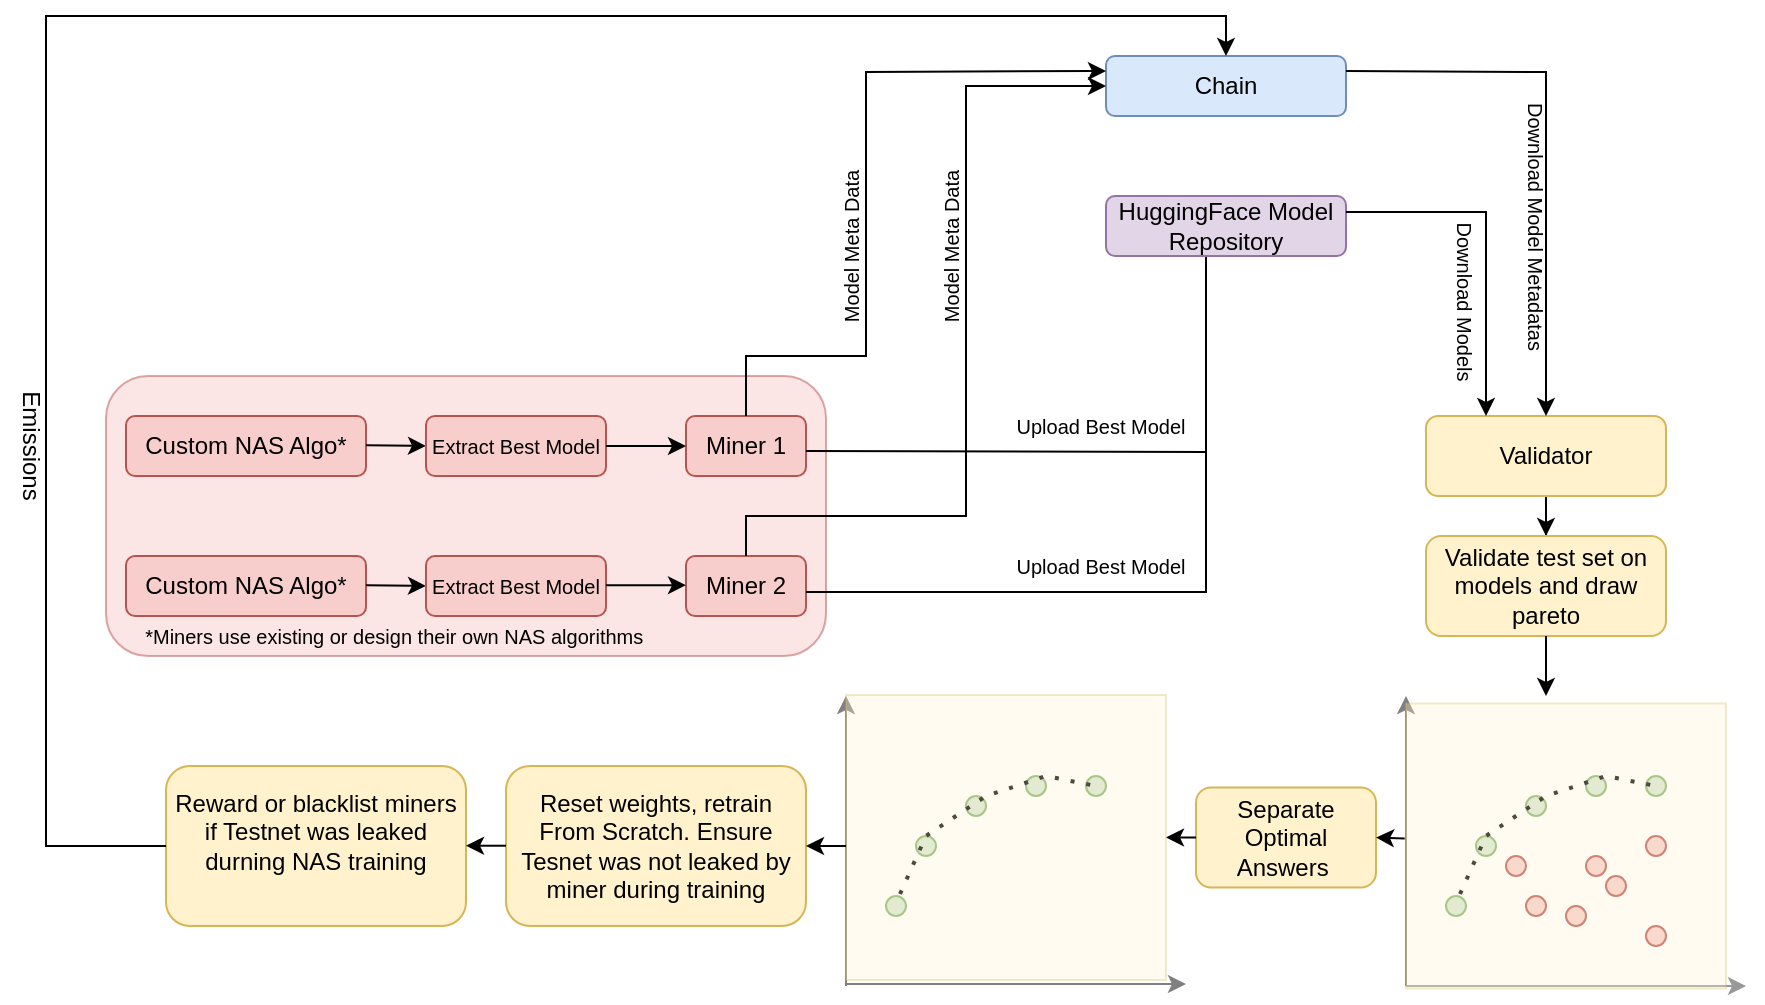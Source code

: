 <mxfile version="24.4.8" type="device">
  <diagram name="Page-1" id="LuQRrLr9n_kckGOL1ss9">
    <mxGraphModel dx="2045" dy="628" grid="1" gridSize="10" guides="1" tooltips="1" connect="1" arrows="1" fold="1" page="1" pageScale="1" pageWidth="850" pageHeight="1100" math="0" shadow="0">
      <root>
        <mxCell id="0" />
        <mxCell id="1" parent="0" />
        <mxCell id="bZqsr0Kt9vONqrTMV2RE-99" value="" style="rounded=1;whiteSpace=wrap;html=1;fillColor=#f8cecc;strokeColor=#b85450;opacity=50;" vertex="1" parent="1">
          <mxGeometry x="-110" y="260" width="360" height="140" as="geometry" />
        </mxCell>
        <mxCell id="bZqsr0Kt9vONqrTMV2RE-1" value="Miner 1" style="rounded=1;whiteSpace=wrap;html=1;fillColor=#f8cecc;strokeColor=#b85450;" vertex="1" parent="1">
          <mxGeometry x="180" y="280" width="60" height="30" as="geometry" />
        </mxCell>
        <mxCell id="bZqsr0Kt9vONqrTMV2RE-2" value="Miner 2" style="rounded=1;whiteSpace=wrap;html=1;fillColor=#f8cecc;strokeColor=#b85450;" vertex="1" parent="1">
          <mxGeometry x="180" y="350" width="60" height="30" as="geometry" />
        </mxCell>
        <mxCell id="bZqsr0Kt9vONqrTMV2RE-4" value="Chain" style="rounded=1;whiteSpace=wrap;html=1;fillColor=#dae8fc;strokeColor=#6c8ebf;" vertex="1" parent="1">
          <mxGeometry x="390" y="100" width="120" height="30" as="geometry" />
        </mxCell>
        <mxCell id="bZqsr0Kt9vONqrTMV2RE-5" value="Custom NAS Algo*" style="rounded=1;whiteSpace=wrap;html=1;fillColor=#f8cecc;strokeColor=#b85450;" vertex="1" parent="1">
          <mxGeometry x="-100" y="280" width="120" height="30" as="geometry" />
        </mxCell>
        <mxCell id="bZqsr0Kt9vONqrTMV2RE-6" value="Custom NAS Algo*" style="rounded=1;whiteSpace=wrap;html=1;fillColor=#f8cecc;strokeColor=#b85450;" vertex="1" parent="1">
          <mxGeometry x="-100" y="350" width="120" height="30" as="geometry" />
        </mxCell>
        <mxCell id="bZqsr0Kt9vONqrTMV2RE-8" value="" style="endArrow=classic;html=1;rounded=0;exitX=1;exitY=0.25;exitDx=0;exitDy=0;" edge="1" parent="1">
          <mxGeometry width="50" height="50" relative="1" as="geometry">
            <mxPoint x="240" y="297.5" as="sourcePoint" />
            <mxPoint x="440" y="190" as="targetPoint" />
            <Array as="points">
              <mxPoint x="440" y="298" />
            </Array>
          </mxGeometry>
        </mxCell>
        <mxCell id="bZqsr0Kt9vONqrTMV2RE-9" value="" style="endArrow=classic;html=1;rounded=0;exitX=1;exitY=0.25;exitDx=0;exitDy=0;entryX=0.5;entryY=1;entryDx=0;entryDy=0;" edge="1" parent="1">
          <mxGeometry width="50" height="50" relative="1" as="geometry">
            <mxPoint x="240" y="368" as="sourcePoint" />
            <mxPoint x="440" y="190" as="targetPoint" />
            <Array as="points">
              <mxPoint x="440" y="368" />
            </Array>
          </mxGeometry>
        </mxCell>
        <mxCell id="bZqsr0Kt9vONqrTMV2RE-10" value="HuggingFace Model Repository" style="rounded=1;whiteSpace=wrap;html=1;fillColor=#e1d5e7;strokeColor=#9673a6;" vertex="1" parent="1">
          <mxGeometry x="390" y="170" width="120" height="30" as="geometry" />
        </mxCell>
        <mxCell id="bZqsr0Kt9vONqrTMV2RE-11" value="" style="endArrow=classic;html=1;rounded=0;exitX=0.5;exitY=0;exitDx=0;exitDy=0;entryX=0;entryY=0.25;entryDx=0;entryDy=0;" edge="1" parent="1" source="bZqsr0Kt9vONqrTMV2RE-1" target="bZqsr0Kt9vONqrTMV2RE-4">
          <mxGeometry width="50" height="50" relative="1" as="geometry">
            <mxPoint x="180" y="261" as="sourcePoint" />
            <mxPoint x="330" y="88.5" as="targetPoint" />
            <Array as="points">
              <mxPoint x="210" y="250" />
              <mxPoint x="270" y="250" />
              <mxPoint x="270" y="108" />
            </Array>
          </mxGeometry>
        </mxCell>
        <mxCell id="bZqsr0Kt9vONqrTMV2RE-12" value="" style="endArrow=classic;html=1;rounded=0;exitX=0.5;exitY=0;exitDx=0;exitDy=0;entryX=0;entryY=0.5;entryDx=0;entryDy=0;" edge="1" parent="1" source="bZqsr0Kt9vONqrTMV2RE-2" target="bZqsr0Kt9vONqrTMV2RE-4">
          <mxGeometry width="50" height="50" relative="1" as="geometry">
            <mxPoint x="240" y="362.5" as="sourcePoint" />
            <mxPoint x="390" y="190" as="targetPoint" />
            <Array as="points">
              <mxPoint x="210" y="330" />
              <mxPoint x="320" y="330" />
              <mxPoint x="320" y="115" />
            </Array>
          </mxGeometry>
        </mxCell>
        <mxCell id="bZqsr0Kt9vONqrTMV2RE-88" value="" style="edgeStyle=orthogonalEdgeStyle;rounded=0;orthogonalLoop=1;jettySize=auto;html=1;" edge="1" parent="1" source="bZqsr0Kt9vONqrTMV2RE-13" target="bZqsr0Kt9vONqrTMV2RE-59">
          <mxGeometry relative="1" as="geometry" />
        </mxCell>
        <mxCell id="bZqsr0Kt9vONqrTMV2RE-13" value="Validator" style="rounded=1;whiteSpace=wrap;html=1;fillColor=#fff2cc;strokeColor=#d6b656;" vertex="1" parent="1">
          <mxGeometry x="550" y="280" width="120" height="40" as="geometry" />
        </mxCell>
        <mxCell id="bZqsr0Kt9vONqrTMV2RE-15" value="" style="endArrow=classic;html=1;rounded=0;entryX=0.5;entryY=0;entryDx=0;entryDy=0;exitX=1;exitY=0.25;exitDx=0;exitDy=0;" edge="1" parent="1" source="bZqsr0Kt9vONqrTMV2RE-4" target="bZqsr0Kt9vONqrTMV2RE-13">
          <mxGeometry width="50" height="50" relative="1" as="geometry">
            <mxPoint x="610" y="120" as="sourcePoint" />
            <mxPoint x="450" y="360" as="targetPoint" />
            <Array as="points">
              <mxPoint x="610" y="108" />
            </Array>
          </mxGeometry>
        </mxCell>
        <mxCell id="bZqsr0Kt9vONqrTMV2RE-16" value="" style="endArrow=classic;html=1;rounded=0;entryX=0.25;entryY=0;entryDx=0;entryDy=0;exitX=1;exitY=0.25;exitDx=0;exitDy=0;" edge="1" parent="1" target="bZqsr0Kt9vONqrTMV2RE-13">
          <mxGeometry width="50" height="50" relative="1" as="geometry">
            <mxPoint x="510" y="178" as="sourcePoint" />
            <mxPoint x="610" y="350" as="targetPoint" />
            <Array as="points">
              <mxPoint x="580" y="178" />
            </Array>
          </mxGeometry>
        </mxCell>
        <mxCell id="bZqsr0Kt9vONqrTMV2RE-19" value="" style="endArrow=classic;html=1;rounded=0;strokeColor=#999999;" edge="1" parent="1">
          <mxGeometry width="50" height="50" relative="1" as="geometry">
            <mxPoint x="540" y="565" as="sourcePoint" />
            <mxPoint x="710" y="565" as="targetPoint" />
          </mxGeometry>
        </mxCell>
        <mxCell id="bZqsr0Kt9vONqrTMV2RE-20" value="" style="endArrow=classic;html=1;rounded=0;strokeColor=#808080;" edge="1" parent="1">
          <mxGeometry width="50" height="50" relative="1" as="geometry">
            <mxPoint x="540" y="565" as="sourcePoint" />
            <mxPoint x="540" y="420" as="targetPoint" />
          </mxGeometry>
        </mxCell>
        <mxCell id="bZqsr0Kt9vONqrTMV2RE-21" value="" style="ellipse;whiteSpace=wrap;html=1;aspect=fixed;fillColor=#d5e8d4;strokeColor=#82b366;" vertex="1" parent="1">
          <mxGeometry x="600" y="470" width="10" height="10" as="geometry" />
        </mxCell>
        <mxCell id="bZqsr0Kt9vONqrTMV2RE-23" value="" style="ellipse;whiteSpace=wrap;html=1;aspect=fixed;fillColor=#d5e8d4;strokeColor=#82b366;" vertex="1" parent="1">
          <mxGeometry x="575" y="490" width="10" height="10" as="geometry" />
        </mxCell>
        <mxCell id="bZqsr0Kt9vONqrTMV2RE-24" value="" style="ellipse;whiteSpace=wrap;html=1;aspect=fixed;fillColor=#f8cecc;strokeColor=#b85450;" vertex="1" parent="1">
          <mxGeometry x="600" y="520" width="10" height="10" as="geometry" />
        </mxCell>
        <mxCell id="bZqsr0Kt9vONqrTMV2RE-25" value="" style="ellipse;whiteSpace=wrap;html=1;aspect=fixed;fillColor=#f8cecc;strokeColor=#b85450;" vertex="1" parent="1">
          <mxGeometry x="630" y="500" width="10" height="10" as="geometry" />
        </mxCell>
        <mxCell id="bZqsr0Kt9vONqrTMV2RE-26" value="" style="ellipse;whiteSpace=wrap;html=1;aspect=fixed;fillColor=#f8cecc;strokeColor=#b85450;" vertex="1" parent="1">
          <mxGeometry x="640" y="510" width="10" height="10" as="geometry" />
        </mxCell>
        <mxCell id="bZqsr0Kt9vONqrTMV2RE-27" value="" style="ellipse;whiteSpace=wrap;html=1;aspect=fixed;fillColor=#d5e8d4;strokeColor=#82b366;" vertex="1" parent="1">
          <mxGeometry x="630" y="460" width="10" height="10" as="geometry" />
        </mxCell>
        <mxCell id="bZqsr0Kt9vONqrTMV2RE-28" value="" style="ellipse;whiteSpace=wrap;html=1;aspect=fixed;fillColor=#d5e8d4;strokeColor=#82b366;" vertex="1" parent="1">
          <mxGeometry x="560" y="520" width="10" height="10" as="geometry" />
        </mxCell>
        <mxCell id="bZqsr0Kt9vONqrTMV2RE-29" value="" style="ellipse;whiteSpace=wrap;html=1;aspect=fixed;fillColor=#f8cecc;strokeColor=#b85450;" vertex="1" parent="1">
          <mxGeometry x="660" y="490" width="10" height="10" as="geometry" />
        </mxCell>
        <mxCell id="bZqsr0Kt9vONqrTMV2RE-30" value="" style="ellipse;whiteSpace=wrap;html=1;aspect=fixed;fillColor=#f8cecc;strokeColor=#b85450;" vertex="1" parent="1">
          <mxGeometry x="660" y="535" width="10" height="10" as="geometry" />
        </mxCell>
        <mxCell id="bZqsr0Kt9vONqrTMV2RE-31" value="" style="ellipse;whiteSpace=wrap;html=1;aspect=fixed;fillColor=#d5e8d4;strokeColor=#82b366;" vertex="1" parent="1">
          <mxGeometry x="660" y="460" width="10" height="10" as="geometry" />
        </mxCell>
        <mxCell id="bZqsr0Kt9vONqrTMV2RE-32" value="" style="ellipse;whiteSpace=wrap;html=1;aspect=fixed;fillColor=#f8cecc;strokeColor=#b85450;" vertex="1" parent="1">
          <mxGeometry x="620" y="525" width="10" height="10" as="geometry" />
        </mxCell>
        <mxCell id="bZqsr0Kt9vONqrTMV2RE-33" value="" style="ellipse;whiteSpace=wrap;html=1;aspect=fixed;fillColor=#f8cecc;strokeColor=#b85450;" vertex="1" parent="1">
          <mxGeometry x="590" y="500" width="10" height="10" as="geometry" />
        </mxCell>
        <mxCell id="bZqsr0Kt9vONqrTMV2RE-38" value="" style="endArrow=none;dashed=1;html=1;dashPattern=1 3;strokeWidth=2;rounded=0;exitX=0.5;exitY=0;exitDx=0;exitDy=0;" edge="1" parent="1">
          <mxGeometry width="50" height="50" relative="1" as="geometry">
            <mxPoint x="567" y="519" as="sourcePoint" />
            <mxPoint x="665" y="465" as="targetPoint" />
            <Array as="points">
              <mxPoint x="580" y="490" />
              <mxPoint x="610" y="470" />
              <mxPoint x="640" y="460" />
            </Array>
          </mxGeometry>
        </mxCell>
        <mxCell id="bZqsr0Kt9vONqrTMV2RE-59" value="Validate test set on models and draw pareto" style="rounded=1;whiteSpace=wrap;html=1;fillColor=#fff2cc;strokeColor=#d6b656;" vertex="1" parent="1">
          <mxGeometry x="550" y="340" width="120" height="50" as="geometry" />
        </mxCell>
        <mxCell id="bZqsr0Kt9vONqrTMV2RE-62" value="Reset weights, retrain&lt;br&gt;From Scratch. Ensure Tesnet was not leaked by miner during training" style="rounded=1;whiteSpace=wrap;html=1;fillColor=#fff2cc;strokeColor=#d6b656;" vertex="1" parent="1">
          <mxGeometry x="90" y="455" width="150" height="80" as="geometry" />
        </mxCell>
        <mxCell id="bZqsr0Kt9vONqrTMV2RE-63" value="" style="endArrow=classic;html=1;rounded=0;exitX=1;exitY=0.5;exitDx=0;exitDy=0;entryX=0;entryY=0.5;entryDx=0;entryDy=0;" edge="1" parent="1" target="bZqsr0Kt9vONqrTMV2RE-112">
          <mxGeometry width="50" height="50" relative="1" as="geometry">
            <mxPoint x="20" y="364.58" as="sourcePoint" />
            <mxPoint x="120" y="364.58" as="targetPoint" />
          </mxGeometry>
        </mxCell>
        <mxCell id="bZqsr0Kt9vONqrTMV2RE-64" value="" style="endArrow=classic;html=1;rounded=0;exitX=1;exitY=0.5;exitDx=0;exitDy=0;entryX=0;entryY=0.5;entryDx=0;entryDy=0;" edge="1" parent="1" target="bZqsr0Kt9vONqrTMV2RE-111">
          <mxGeometry width="50" height="50" relative="1" as="geometry">
            <mxPoint x="20" y="294.58" as="sourcePoint" />
            <mxPoint x="120" y="294.58" as="targetPoint" />
          </mxGeometry>
        </mxCell>
        <mxCell id="bZqsr0Kt9vONqrTMV2RE-65" value="&lt;font style=&quot;font-size: 10px;&quot;&gt;Upload Best Model&lt;/font&gt;" style="text;html=1;align=center;verticalAlign=middle;whiteSpace=wrap;rounded=0;" vertex="1" parent="1">
          <mxGeometry x="315" y="270" width="145" height="30" as="geometry" />
        </mxCell>
        <mxCell id="bZqsr0Kt9vONqrTMV2RE-69" value="&lt;font style=&quot;font-size: 10px;&quot;&gt;Model Meta Data&lt;/font&gt;" style="text;html=1;align=center;verticalAlign=middle;whiteSpace=wrap;rounded=0;rotation=-90;" vertex="1" parent="1">
          <mxGeometry x="190" y="180" width="145" height="30" as="geometry" />
        </mxCell>
        <mxCell id="bZqsr0Kt9vONqrTMV2RE-70" value="&lt;font style=&quot;font-size: 10px;&quot;&gt;Model Meta Data&lt;/font&gt;" style="text;html=1;align=center;verticalAlign=middle;whiteSpace=wrap;rounded=0;rotation=-90;" vertex="1" parent="1">
          <mxGeometry x="240" y="180" width="145" height="30" as="geometry" />
        </mxCell>
        <mxCell id="bZqsr0Kt9vONqrTMV2RE-71" value="" style="endArrow=classic;html=1;rounded=0;strokeColor=#808080;" edge="1" parent="1">
          <mxGeometry width="50" height="50" relative="1" as="geometry">
            <mxPoint x="260" y="564" as="sourcePoint" />
            <mxPoint x="430" y="564" as="targetPoint" />
          </mxGeometry>
        </mxCell>
        <mxCell id="bZqsr0Kt9vONqrTMV2RE-72" value="" style="endArrow=classic;html=1;rounded=0;strokeColor=#808080;" edge="1" parent="1">
          <mxGeometry width="50" height="50" relative="1" as="geometry">
            <mxPoint x="260" y="565" as="sourcePoint" />
            <mxPoint x="260" y="420" as="targetPoint" />
          </mxGeometry>
        </mxCell>
        <mxCell id="bZqsr0Kt9vONqrTMV2RE-73" value="" style="ellipse;whiteSpace=wrap;html=1;aspect=fixed;fillColor=#d5e8d4;strokeColor=#82b366;" vertex="1" parent="1">
          <mxGeometry x="320" y="470" width="10" height="10" as="geometry" />
        </mxCell>
        <mxCell id="bZqsr0Kt9vONqrTMV2RE-74" value="" style="ellipse;whiteSpace=wrap;html=1;aspect=fixed;fillColor=#d5e8d4;strokeColor=#82b366;" vertex="1" parent="1">
          <mxGeometry x="295" y="490" width="10" height="10" as="geometry" />
        </mxCell>
        <mxCell id="bZqsr0Kt9vONqrTMV2RE-78" value="" style="ellipse;whiteSpace=wrap;html=1;aspect=fixed;fillColor=#d5e8d4;strokeColor=#82b366;" vertex="1" parent="1">
          <mxGeometry x="350" y="460" width="10" height="10" as="geometry" />
        </mxCell>
        <mxCell id="bZqsr0Kt9vONqrTMV2RE-79" value="" style="ellipse;whiteSpace=wrap;html=1;aspect=fixed;fillColor=#d5e8d4;strokeColor=#82b366;" vertex="1" parent="1">
          <mxGeometry x="280" y="520" width="10" height="10" as="geometry" />
        </mxCell>
        <mxCell id="bZqsr0Kt9vONqrTMV2RE-82" value="" style="ellipse;whiteSpace=wrap;html=1;aspect=fixed;fillColor=#d5e8d4;strokeColor=#82b366;" vertex="1" parent="1">
          <mxGeometry x="380" y="460" width="10" height="10" as="geometry" />
        </mxCell>
        <mxCell id="bZqsr0Kt9vONqrTMV2RE-85" value="" style="endArrow=none;dashed=1;html=1;dashPattern=1 3;strokeWidth=2;rounded=0;exitX=0.5;exitY=0;exitDx=0;exitDy=0;" edge="1" parent="1">
          <mxGeometry width="50" height="50" relative="1" as="geometry">
            <mxPoint x="287" y="519" as="sourcePoint" />
            <mxPoint x="385" y="465" as="targetPoint" />
            <Array as="points">
              <mxPoint x="300" y="490" />
              <mxPoint x="330" y="470" />
              <mxPoint x="360" y="460" />
            </Array>
          </mxGeometry>
        </mxCell>
        <mxCell id="bZqsr0Kt9vONqrTMV2RE-86" value="Separate Optimal Answers&amp;nbsp; " style="rounded=1;whiteSpace=wrap;html=1;fillColor=#fff2cc;strokeColor=#d6b656;" vertex="1" parent="1">
          <mxGeometry x="435" y="465.75" width="90" height="50" as="geometry" />
        </mxCell>
        <mxCell id="bZqsr0Kt9vONqrTMV2RE-89" value="&lt;font style=&quot;font-size: 10px;&quot;&gt;Upload Best Model&lt;/font&gt;" style="text;html=1;align=center;verticalAlign=middle;whiteSpace=wrap;rounded=0;" vertex="1" parent="1">
          <mxGeometry x="315" y="340" width="145" height="30" as="geometry" />
        </mxCell>
        <mxCell id="bZqsr0Kt9vONqrTMV2RE-90" value="Reward or blacklist miners if Testnet was leaked durning NAS training &lt;div&gt;&lt;br&gt;&lt;/div&gt;" style="rounded=1;whiteSpace=wrap;html=1;fillColor=#fff2cc;strokeColor=#d6b656;" vertex="1" parent="1">
          <mxGeometry x="-80" y="455" width="150" height="80" as="geometry" />
        </mxCell>
        <mxCell id="bZqsr0Kt9vONqrTMV2RE-91" value="" style="endArrow=classic;html=1;rounded=0;exitX=0;exitY=0.5;exitDx=0;exitDy=0;entryX=0.5;entryY=0;entryDx=0;entryDy=0;" edge="1" parent="1" source="bZqsr0Kt9vONqrTMV2RE-90" target="bZqsr0Kt9vONqrTMV2RE-4">
          <mxGeometry width="50" height="50" relative="1" as="geometry">
            <mxPoint x="240" y="310" as="sourcePoint" />
            <mxPoint x="450" y="80" as="targetPoint" />
            <Array as="points">
              <mxPoint x="-140" y="495" />
              <mxPoint x="-140" y="290" />
              <mxPoint x="-140" y="80" />
              <mxPoint x="-80" y="80" />
              <mxPoint x="450" y="80" />
            </Array>
          </mxGeometry>
        </mxCell>
        <mxCell id="bZqsr0Kt9vONqrTMV2RE-93" value="&lt;font style=&quot;font-size: 10px;&quot;&gt;Download Models&lt;/font&gt;" style="text;html=1;align=center;verticalAlign=middle;whiteSpace=wrap;rounded=0;rotation=90;" vertex="1" parent="1">
          <mxGeometry x="497" y="208" width="145" height="30" as="geometry" />
        </mxCell>
        <mxCell id="bZqsr0Kt9vONqrTMV2RE-94" value="&lt;font style=&quot;font-size: 10px;&quot;&gt;Download Model Metadatas&lt;br&gt;&lt;/font&gt;" style="text;html=1;align=center;verticalAlign=middle;whiteSpace=wrap;rounded=0;rotation=90;" vertex="1" parent="1">
          <mxGeometry x="532.5" y="170" width="145" height="30" as="geometry" />
        </mxCell>
        <mxCell id="bZqsr0Kt9vONqrTMV2RE-96" value="" style="endArrow=classic;html=1;rounded=0;exitX=0.5;exitY=1;exitDx=0;exitDy=0;" edge="1" parent="1" source="bZqsr0Kt9vONqrTMV2RE-59">
          <mxGeometry width="50" height="50" relative="1" as="geometry">
            <mxPoint x="240" y="310" as="sourcePoint" />
            <mxPoint x="610" y="420" as="targetPoint" />
          </mxGeometry>
        </mxCell>
        <mxCell id="bZqsr0Kt9vONqrTMV2RE-100" value="&lt;font style=&quot;font-size: 10px;&quot;&gt;*Miners use existing or design their own NAS algorithms&amp;nbsp; &lt;/font&gt;" style="text;html=1;align=center;verticalAlign=middle;resizable=0;points=[];autosize=1;strokeColor=none;fillColor=none;" vertex="1" parent="1">
          <mxGeometry x="-110" y="375" width="290" height="30" as="geometry" />
        </mxCell>
        <mxCell id="bZqsr0Kt9vONqrTMV2RE-103" value="" style="rounded=0;whiteSpace=wrap;html=1;fillColor=#fff2cc;strokeColor=#d6b656;opacity=30;" vertex="1" parent="1">
          <mxGeometry x="260" y="419.5" width="160" height="142.5" as="geometry" />
        </mxCell>
        <mxCell id="bZqsr0Kt9vONqrTMV2RE-104" value="" style="rounded=0;whiteSpace=wrap;html=1;fillColor=#fff2cc;strokeColor=#d6b656;opacity=30;" vertex="1" parent="1">
          <mxGeometry x="540" y="423.75" width="160" height="142.5" as="geometry" />
        </mxCell>
        <mxCell id="bZqsr0Kt9vONqrTMV2RE-106" value="" style="endArrow=classic;html=1;rounded=0;exitX=0;exitY=0.5;exitDx=0;exitDy=0;entryX=1;entryY=0.5;entryDx=0;entryDy=0;" edge="1" parent="1" source="bZqsr0Kt9vONqrTMV2RE-86" target="bZqsr0Kt9vONqrTMV2RE-103">
          <mxGeometry width="50" height="50" relative="1" as="geometry">
            <mxPoint x="400" y="460" as="sourcePoint" />
            <mxPoint x="450" y="410" as="targetPoint" />
          </mxGeometry>
        </mxCell>
        <mxCell id="bZqsr0Kt9vONqrTMV2RE-107" value="" style="endArrow=classic;html=1;rounded=0;exitX=-0.004;exitY=0.474;exitDx=0;exitDy=0;entryX=1;entryY=0.5;entryDx=0;entryDy=0;exitPerimeter=0;" edge="1" parent="1" source="bZqsr0Kt9vONqrTMV2RE-104" target="bZqsr0Kt9vONqrTMV2RE-86">
          <mxGeometry width="50" height="50" relative="1" as="geometry">
            <mxPoint x="520" y="575" as="sourcePoint" />
            <mxPoint x="510" y="530" as="targetPoint" />
          </mxGeometry>
        </mxCell>
        <mxCell id="bZqsr0Kt9vONqrTMV2RE-108" value="" style="endArrow=classic;html=1;rounded=0;entryX=1;entryY=0.5;entryDx=0;entryDy=0;" edge="1" parent="1" target="bZqsr0Kt9vONqrTMV2RE-62">
          <mxGeometry width="50" height="50" relative="1" as="geometry">
            <mxPoint x="260" y="495" as="sourcePoint" />
            <mxPoint x="350" y="320" as="targetPoint" />
          </mxGeometry>
        </mxCell>
        <mxCell id="bZqsr0Kt9vONqrTMV2RE-109" value="" style="endArrow=classic;html=1;rounded=0;entryX=1;entryY=0.5;entryDx=0;entryDy=0;" edge="1" parent="1">
          <mxGeometry width="50" height="50" relative="1" as="geometry">
            <mxPoint x="90" y="494.86" as="sourcePoint" />
            <mxPoint x="70" y="494.86" as="targetPoint" />
          </mxGeometry>
        </mxCell>
        <mxCell id="bZqsr0Kt9vONqrTMV2RE-110" value="Emissions" style="text;html=1;align=center;verticalAlign=middle;whiteSpace=wrap;rounded=0;rotation=90;" vertex="1" parent="1">
          <mxGeometry x="-220" y="280" width="145" height="30" as="geometry" />
        </mxCell>
        <mxCell id="bZqsr0Kt9vONqrTMV2RE-111" value="&lt;font style=&quot;font-size: 10px;&quot;&gt;Extract Best Model&lt;/font&gt;" style="rounded=1;whiteSpace=wrap;html=1;fillColor=#f8cecc;strokeColor=#b85450;" vertex="1" parent="1">
          <mxGeometry x="50" y="280" width="90" height="30" as="geometry" />
        </mxCell>
        <mxCell id="bZqsr0Kt9vONqrTMV2RE-112" value="&lt;font style=&quot;font-size: 10px;&quot;&gt;Extract Best Model&lt;/font&gt;" style="rounded=1;whiteSpace=wrap;html=1;fillColor=#f8cecc;strokeColor=#b85450;" vertex="1" parent="1">
          <mxGeometry x="50" y="350" width="90" height="30" as="geometry" />
        </mxCell>
        <mxCell id="bZqsr0Kt9vONqrTMV2RE-113" value="" style="endArrow=classic;html=1;rounded=0;entryX=0;entryY=0.5;entryDx=0;entryDy=0;exitX=1;exitY=0.5;exitDx=0;exitDy=0;" edge="1" parent="1" source="bZqsr0Kt9vONqrTMV2RE-111" target="bZqsr0Kt9vONqrTMV2RE-1">
          <mxGeometry width="50" height="50" relative="1" as="geometry">
            <mxPoint x="100" y="200" as="sourcePoint" />
            <mxPoint x="60" y="305" as="targetPoint" />
          </mxGeometry>
        </mxCell>
        <mxCell id="bZqsr0Kt9vONqrTMV2RE-114" value="" style="endArrow=classic;html=1;rounded=0;entryX=0;entryY=0.5;entryDx=0;entryDy=0;exitX=1;exitY=0.5;exitDx=0;exitDy=0;" edge="1" parent="1">
          <mxGeometry width="50" height="50" relative="1" as="geometry">
            <mxPoint x="140" y="364.58" as="sourcePoint" />
            <mxPoint x="180" y="364.58" as="targetPoint" />
          </mxGeometry>
        </mxCell>
      </root>
    </mxGraphModel>
  </diagram>
</mxfile>
